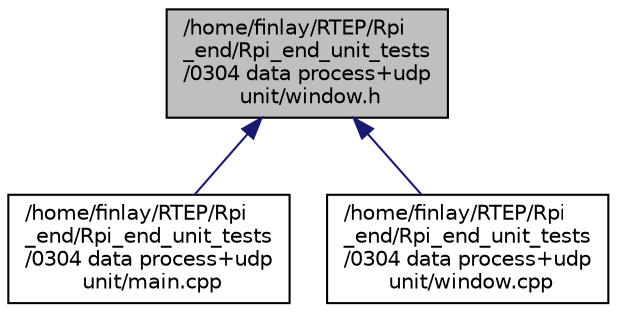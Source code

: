 digraph "/home/finlay/RTEP/Rpi_end/Rpi_end_unit_tests/0304 data process+udp  unit/window.h"
{
 // LATEX_PDF_SIZE
  edge [fontname="Helvetica",fontsize="10",labelfontname="Helvetica",labelfontsize="10"];
  node [fontname="Helvetica",fontsize="10",shape=record];
  Node1 [label="/home/finlay/RTEP/Rpi\l_end/Rpi_end_unit_tests\l/0304 data process+udp\l  unit/window.h",height=0.2,width=0.4,color="black", fillcolor="grey75", style="filled", fontcolor="black",tooltip=" "];
  Node1 -> Node2 [dir="back",color="midnightblue",fontsize="10",style="solid",fontname="Helvetica"];
  Node2 [label="/home/finlay/RTEP/Rpi\l_end/Rpi_end_unit_tests\l/0304 data process+udp\l  unit/main.cpp",height=0.2,width=0.4,color="black", fillcolor="white", style="filled",URL="$_rpi__end_2_rpi__end__unit__tests_20304_01data_01process_09udp_01_01unit_2main_8cpp.html",tooltip=" "];
  Node1 -> Node3 [dir="back",color="midnightblue",fontsize="10",style="solid",fontname="Helvetica"];
  Node3 [label="/home/finlay/RTEP/Rpi\l_end/Rpi_end_unit_tests\l/0304 data process+udp\l  unit/window.cpp",height=0.2,width=0.4,color="black", fillcolor="white", style="filled",URL="$_rpi__end_2_rpi__end__unit__tests_20304_01data_01process_09udp_01_01unit_2window_8cpp.html",tooltip=" "];
}
